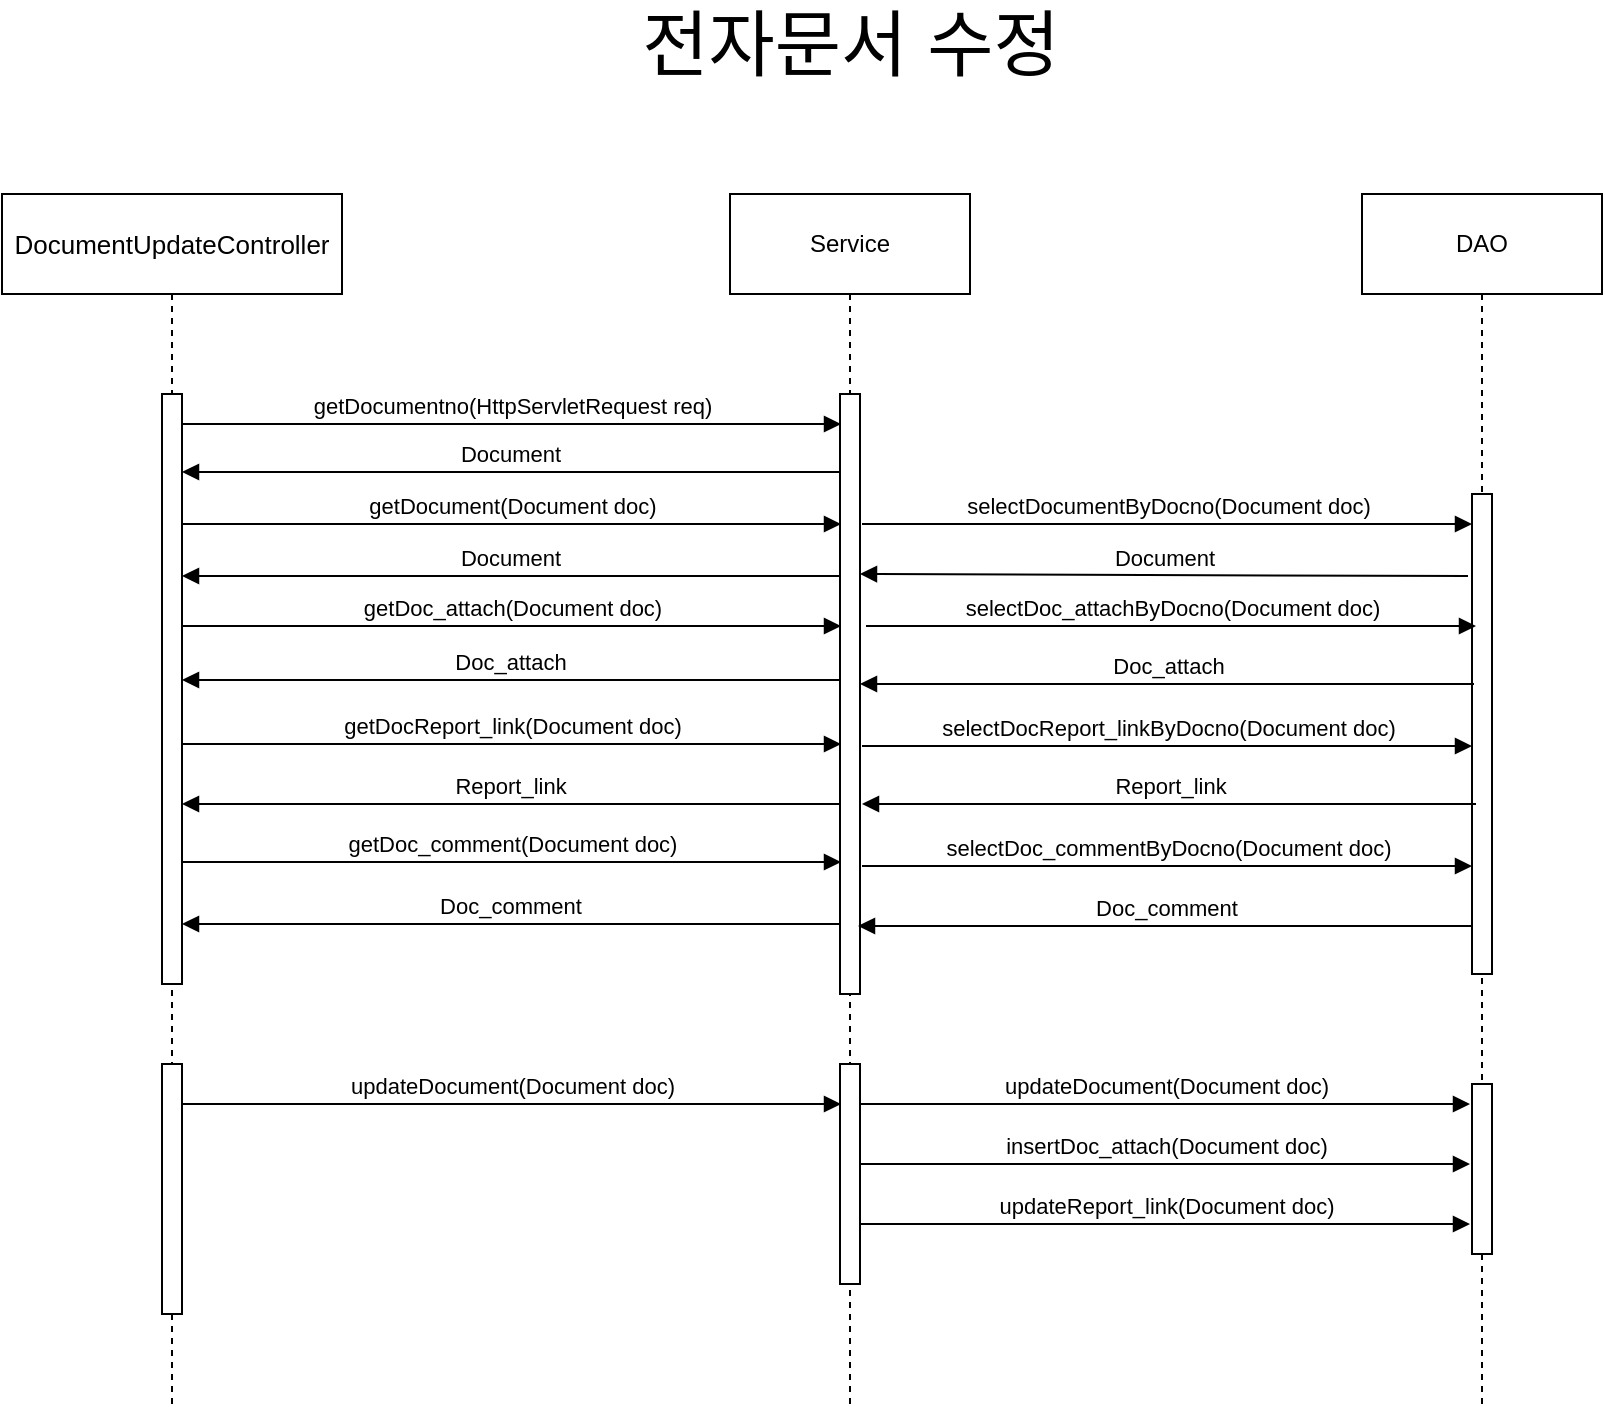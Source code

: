 <mxfile version="13.2.6" type="github"><diagram id="Mx3-K-mIrb5ilIE7nuoB" name="Page-1"><mxGraphModel dx="4470" dy="2342" grid="1" gridSize="10" guides="1" tooltips="1" connect="1" arrows="1" fold="1" page="1" pageScale="1" pageWidth="850" pageHeight="1100" math="0" shadow="0"><root><mxCell id="0"/><mxCell id="1" parent="0"/><mxCell id="Y--pZmkdRo86ccHgWmry-1" value="&lt;font style=&quot;font-size: 36px&quot;&gt;전자문서 수정&lt;/font&gt;" style="text;html=1;resizable=0;autosize=1;align=center;verticalAlign=middle;points=[];fillColor=none;strokeColor=none;rounded=0;" vertex="1" parent="1"><mxGeometry x="-956" y="-990" width="240" height="30" as="geometry"/></mxCell><mxCell id="Y--pZmkdRo86ccHgWmry-2" value="&lt;span style=&quot;font-family: &amp;#34;arial&amp;#34; ; font-size: 13px ; text-align: left ; background-color: rgb(255 , 255 , 255)&quot;&gt;DocumentUpdateController&lt;/span&gt;" style="shape=umlLifeline;perimeter=lifelinePerimeter;whiteSpace=wrap;html=1;container=1;collapsible=0;recursiveResize=0;outlineConnect=0;size=50;" vertex="1" parent="1"><mxGeometry x="-1260" y="-900" width="170" height="605" as="geometry"/></mxCell><mxCell id="Y--pZmkdRo86ccHgWmry-3" value="" style="html=1;points=[];perimeter=orthogonalPerimeter;" vertex="1" parent="Y--pZmkdRo86ccHgWmry-2"><mxGeometry x="80" y="435" width="10" height="125" as="geometry"/></mxCell><mxCell id="Y--pZmkdRo86ccHgWmry-4" value="Service" style="shape=umlLifeline;perimeter=lifelinePerimeter;whiteSpace=wrap;html=1;container=1;collapsible=0;recursiveResize=0;outlineConnect=0;size=50;" vertex="1" parent="1"><mxGeometry x="-896" y="-900" width="120" height="605" as="geometry"/></mxCell><mxCell id="Y--pZmkdRo86ccHgWmry-5" value="" style="html=1;points=[];perimeter=orthogonalPerimeter;" vertex="1" parent="Y--pZmkdRo86ccHgWmry-4"><mxGeometry x="55" y="100" width="10" height="300" as="geometry"/></mxCell><mxCell id="Y--pZmkdRo86ccHgWmry-6" value="DAO" style="shape=umlLifeline;perimeter=lifelinePerimeter;whiteSpace=wrap;html=1;container=1;collapsible=0;recursiveResize=0;outlineConnect=0;size=50;" vertex="1" parent="1"><mxGeometry x="-580" y="-900" width="120" height="605" as="geometry"/></mxCell><mxCell id="Y--pZmkdRo86ccHgWmry-7" value="" style="html=1;points=[];perimeter=orthogonalPerimeter;" vertex="1" parent="Y--pZmkdRo86ccHgWmry-6"><mxGeometry x="55" y="150" width="10" height="240" as="geometry"/></mxCell><mxCell id="Y--pZmkdRo86ccHgWmry-8" value="" style="html=1;points=[];perimeter=orthogonalPerimeter;" vertex="1" parent="Y--pZmkdRo86ccHgWmry-6"><mxGeometry x="55" y="445" width="10" height="85" as="geometry"/></mxCell><mxCell id="Y--pZmkdRo86ccHgWmry-9" value="getDocumentno(HttpServletRequest req)" style="html=1;verticalAlign=bottom;endArrow=block;" edge="1" parent="1" source="Y--pZmkdRo86ccHgWmry-10"><mxGeometry width="80" relative="1" as="geometry"><mxPoint x="-1160.333" y="-785" as="sourcePoint"/><mxPoint x="-840.5" y="-785" as="targetPoint"/></mxGeometry></mxCell><mxCell id="Y--pZmkdRo86ccHgWmry-10" value="" style="html=1;points=[];perimeter=orthogonalPerimeter;" vertex="1" parent="1"><mxGeometry x="-1180" y="-800" width="10" height="295" as="geometry"/></mxCell><mxCell id="Y--pZmkdRo86ccHgWmry-11" value="selectDocumentByDocno(Document doc)" style="html=1;verticalAlign=bottom;endArrow=block;" edge="1" parent="1"><mxGeometry width="80" relative="1" as="geometry"><mxPoint x="-830" y="-735" as="sourcePoint"/><mxPoint x="-525" y="-735" as="targetPoint"/><Array as="points"><mxPoint x="-580" y="-735"/></Array></mxGeometry></mxCell><mxCell id="Y--pZmkdRo86ccHgWmry-12" value="getDocument(Document doc)" style="html=1;verticalAlign=bottom;endArrow=block;" edge="1" parent="1"><mxGeometry width="80" relative="1" as="geometry"><mxPoint x="-1170" y="-735" as="sourcePoint"/><mxPoint x="-840.5" y="-735" as="targetPoint"/></mxGeometry></mxCell><mxCell id="Y--pZmkdRo86ccHgWmry-13" value="Document" style="html=1;verticalAlign=bottom;endArrow=block;entryX=1.1;entryY=0.755;entryDx=0;entryDy=0;entryPerimeter=0;" edge="1" parent="1"><mxGeometry width="80" relative="1" as="geometry"><mxPoint x="-841.5" y="-709" as="sourcePoint"/><mxPoint x="-1170" y="-709" as="targetPoint"/></mxGeometry></mxCell><mxCell id="Y--pZmkdRo86ccHgWmry-14" value="getDoc_attach(Document doc)" style="html=1;verticalAlign=bottom;endArrow=block;" edge="1" parent="1"><mxGeometry width="80" relative="1" as="geometry"><mxPoint x="-1170" y="-684" as="sourcePoint"/><mxPoint x="-840.5" y="-684" as="targetPoint"/></mxGeometry></mxCell><mxCell id="Y--pZmkdRo86ccHgWmry-15" value="Doc_attach" style="html=1;verticalAlign=bottom;endArrow=block;entryX=1.1;entryY=0.755;entryDx=0;entryDy=0;entryPerimeter=0;" edge="1" parent="1"><mxGeometry width="80" relative="1" as="geometry"><mxPoint x="-841.5" y="-657" as="sourcePoint"/><mxPoint x="-1170" y="-657" as="targetPoint"/></mxGeometry></mxCell><mxCell id="Y--pZmkdRo86ccHgWmry-16" value="selectDoc_attachByDocno(Document doc)" style="html=1;verticalAlign=bottom;endArrow=block;" edge="1" parent="1"><mxGeometry width="80" relative="1" as="geometry"><mxPoint x="-828.0" y="-684" as="sourcePoint"/><mxPoint x="-523" y="-684" as="targetPoint"/><Array as="points"><mxPoint x="-578" y="-684"/></Array></mxGeometry></mxCell><mxCell id="Y--pZmkdRo86ccHgWmry-17" value="Doc_attach" style="html=1;verticalAlign=bottom;endArrow=block;exitX=0.2;exitY=0.65;exitDx=0;exitDy=0;exitPerimeter=0;" edge="1" parent="1"><mxGeometry width="80" relative="1" as="geometry"><mxPoint x="-524" y="-655" as="sourcePoint"/><mxPoint x="-831" y="-655" as="targetPoint"/></mxGeometry></mxCell><mxCell id="Y--pZmkdRo86ccHgWmry-18" value="getDocReport_link(Document doc)" style="html=1;verticalAlign=bottom;endArrow=block;" edge="1" parent="1"><mxGeometry width="80" relative="1" as="geometry"><mxPoint x="-1170" y="-625" as="sourcePoint"/><mxPoint x="-840.5" y="-625" as="targetPoint"/></mxGeometry></mxCell><mxCell id="Y--pZmkdRo86ccHgWmry-19" value="selectDocReport_linkByDocno(Document doc)" style="html=1;verticalAlign=bottom;endArrow=block;" edge="1" parent="1"><mxGeometry width="80" relative="1" as="geometry"><mxPoint x="-830" y="-624" as="sourcePoint"/><mxPoint x="-525" y="-624" as="targetPoint"/><Array as="points"><mxPoint x="-580" y="-624"/></Array></mxGeometry></mxCell><mxCell id="Y--pZmkdRo86ccHgWmry-20" value="Report_link" style="html=1;verticalAlign=bottom;endArrow=block;exitX=0.2;exitY=0.65;exitDx=0;exitDy=0;exitPerimeter=0;" edge="1" parent="1"><mxGeometry width="80" relative="1" as="geometry"><mxPoint x="-523" y="-595" as="sourcePoint"/><mxPoint x="-830" y="-595" as="targetPoint"/></mxGeometry></mxCell><mxCell id="Y--pZmkdRo86ccHgWmry-21" value="Report_link" style="html=1;verticalAlign=bottom;endArrow=block;entryX=1.1;entryY=0.755;entryDx=0;entryDy=0;entryPerimeter=0;" edge="1" parent="1"><mxGeometry width="80" relative="1" as="geometry"><mxPoint x="-841.5" y="-595" as="sourcePoint"/><mxPoint x="-1170" y="-595" as="targetPoint"/></mxGeometry></mxCell><mxCell id="Y--pZmkdRo86ccHgWmry-22" value="getDoc_comment(Document doc)" style="html=1;verticalAlign=bottom;endArrow=block;" edge="1" parent="1"><mxGeometry width="80" relative="1" as="geometry"><mxPoint x="-1170" y="-566" as="sourcePoint"/><mxPoint x="-840.5" y="-566" as="targetPoint"/></mxGeometry></mxCell><mxCell id="Y--pZmkdRo86ccHgWmry-23" value="Doc_comment" style="html=1;verticalAlign=bottom;endArrow=block;entryX=1.1;entryY=0.755;entryDx=0;entryDy=0;entryPerimeter=0;" edge="1" parent="1"><mxGeometry width="80" relative="1" as="geometry"><mxPoint x="-841.5" y="-535" as="sourcePoint"/><mxPoint x="-1170" y="-535" as="targetPoint"/></mxGeometry></mxCell><mxCell id="Y--pZmkdRo86ccHgWmry-24" value="selectDoc_commentByDocno(Document doc)" style="html=1;verticalAlign=bottom;endArrow=block;" edge="1" parent="1"><mxGeometry width="80" relative="1" as="geometry"><mxPoint x="-830" y="-564" as="sourcePoint"/><mxPoint x="-525" y="-564" as="targetPoint"/><Array as="points"><mxPoint x="-580" y="-564"/></Array></mxGeometry></mxCell><mxCell id="Y--pZmkdRo86ccHgWmry-25" value="Doc_comment" style="html=1;verticalAlign=bottom;endArrow=block;exitX=0.2;exitY=0.65;exitDx=0;exitDy=0;exitPerimeter=0;" edge="1" parent="1"><mxGeometry width="80" relative="1" as="geometry"><mxPoint x="-525" y="-534" as="sourcePoint"/><mxPoint x="-832" y="-534" as="targetPoint"/></mxGeometry></mxCell><mxCell id="Y--pZmkdRo86ccHgWmry-26" value="Document" style="html=1;verticalAlign=bottom;endArrow=block;entryX=1;entryY=0.336;entryDx=0;entryDy=0;entryPerimeter=0;exitX=-0.2;exitY=0.168;exitDx=0;exitDy=0;exitPerimeter=0;" edge="1" parent="1"><mxGeometry width="80" relative="1" as="geometry"><mxPoint x="-527" y="-708.96" as="sourcePoint"/><mxPoint x="-831" y="-710" as="targetPoint"/></mxGeometry></mxCell><mxCell id="Y--pZmkdRo86ccHgWmry-27" value="Document" style="html=1;verticalAlign=bottom;endArrow=block;entryX=1.1;entryY=0.755;entryDx=0;entryDy=0;entryPerimeter=0;" edge="1" parent="1"><mxGeometry width="80" relative="1" as="geometry"><mxPoint x="-841.5" y="-761" as="sourcePoint"/><mxPoint x="-1170" y="-761" as="targetPoint"/></mxGeometry></mxCell><mxCell id="Y--pZmkdRo86ccHgWmry-28" value="" style="html=1;points=[];perimeter=orthogonalPerimeter;" vertex="1" parent="1"><mxGeometry x="-841" y="-465" width="10" height="110" as="geometry"/></mxCell><mxCell id="Y--pZmkdRo86ccHgWmry-29" value="updateDocument(Document doc)" style="html=1;verticalAlign=bottom;endArrow=block;" edge="1" parent="1"><mxGeometry width="80" relative="1" as="geometry"><mxPoint x="-1170" y="-445" as="sourcePoint"/><mxPoint x="-840.5" y="-445" as="targetPoint"/></mxGeometry></mxCell><mxCell id="Y--pZmkdRo86ccHgWmry-30" value="updateDocument(Document doc)" style="html=1;verticalAlign=bottom;endArrow=block;" edge="1" parent="1"><mxGeometry width="80" relative="1" as="geometry"><mxPoint x="-831" y="-445" as="sourcePoint"/><mxPoint x="-526" y="-445" as="targetPoint"/><Array as="points"><mxPoint x="-581" y="-445"/></Array></mxGeometry></mxCell><mxCell id="Y--pZmkdRo86ccHgWmry-31" value="insertDoc_attach(Document doc)" style="html=1;verticalAlign=bottom;endArrow=block;" edge="1" parent="1"><mxGeometry width="80" relative="1" as="geometry"><mxPoint x="-831" y="-415" as="sourcePoint"/><mxPoint x="-526" y="-415" as="targetPoint"/><Array as="points"><mxPoint x="-581" y="-415"/></Array></mxGeometry></mxCell><mxCell id="Y--pZmkdRo86ccHgWmry-32" value="updateReport_link(Document doc)" style="html=1;verticalAlign=bottom;endArrow=block;" edge="1" parent="1"><mxGeometry width="80" relative="1" as="geometry"><mxPoint x="-831" y="-385" as="sourcePoint"/><mxPoint x="-526" y="-385" as="targetPoint"/><Array as="points"><mxPoint x="-581" y="-385"/></Array></mxGeometry></mxCell></root></mxGraphModel></diagram></mxfile>